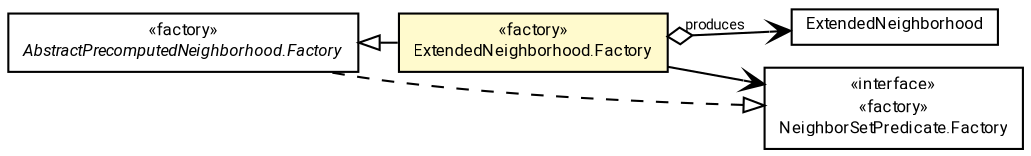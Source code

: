 #!/usr/local/bin/dot
#
# Class diagram 
# Generated by UMLGraph version R5_7_2-60-g0e99a6 (http://www.spinellis.gr/umlgraph/)
#

digraph G {
	graph [fontnames="svg"]
	edge [fontname="Roboto",fontsize=7,labelfontname="Roboto",labelfontsize=7,color="black"];
	node [fontname="Roboto",fontcolor="black",fontsize=8,shape=plaintext,margin=0,width=0,height=0];
	nodesep=0.15;
	ranksep=0.25;
	rankdir=LR;
	// de.lmu.ifi.dbs.elki.algorithm.outlier.spatial.neighborhood.AbstractPrecomputedNeighborhood.Factory<O>
	c4149111 [label=<<table title="de.lmu.ifi.dbs.elki.algorithm.outlier.spatial.neighborhood.AbstractPrecomputedNeighborhood.Factory" border="0" cellborder="1" cellspacing="0" cellpadding="2" href="AbstractPrecomputedNeighborhood.Factory.html" target="_parent">
		<tr><td><table border="0" cellspacing="0" cellpadding="1">
		<tr><td align="center" balign="center"> &#171;factory&#187; </td></tr>
		<tr><td align="center" balign="center"> <font face="Roboto"><i>AbstractPrecomputedNeighborhood.Factory</i></font> </td></tr>
		</table></td></tr>
		</table>>, URL="AbstractPrecomputedNeighborhood.Factory.html"];
	// de.lmu.ifi.dbs.elki.algorithm.outlier.spatial.neighborhood.ExtendedNeighborhood
	c4149115 [label=<<table title="de.lmu.ifi.dbs.elki.algorithm.outlier.spatial.neighborhood.ExtendedNeighborhood" border="0" cellborder="1" cellspacing="0" cellpadding="2" href="ExtendedNeighborhood.html" target="_parent">
		<tr><td><table border="0" cellspacing="0" cellpadding="1">
		<tr><td align="center" balign="center"> <font face="Roboto">ExtendedNeighborhood</font> </td></tr>
		</table></td></tr>
		</table>>, URL="ExtendedNeighborhood.html"];
	// de.lmu.ifi.dbs.elki.algorithm.outlier.spatial.neighborhood.ExtendedNeighborhood.Factory<O>
	c4149116 [label=<<table title="de.lmu.ifi.dbs.elki.algorithm.outlier.spatial.neighborhood.ExtendedNeighborhood.Factory" border="0" cellborder="1" cellspacing="0" cellpadding="2" bgcolor="lemonChiffon" href="ExtendedNeighborhood.Factory.html" target="_parent">
		<tr><td><table border="0" cellspacing="0" cellpadding="1">
		<tr><td align="center" balign="center"> &#171;factory&#187; </td></tr>
		<tr><td align="center" balign="center"> <font face="Roboto">ExtendedNeighborhood.Factory</font> </td></tr>
		</table></td></tr>
		</table>>, URL="ExtendedNeighborhood.Factory.html"];
	// de.lmu.ifi.dbs.elki.algorithm.outlier.spatial.neighborhood.NeighborSetPredicate.Factory<O>
	c4149119 [label=<<table title="de.lmu.ifi.dbs.elki.algorithm.outlier.spatial.neighborhood.NeighborSetPredicate.Factory" border="0" cellborder="1" cellspacing="0" cellpadding="2" href="NeighborSetPredicate.Factory.html" target="_parent">
		<tr><td><table border="0" cellspacing="0" cellpadding="1">
		<tr><td align="center" balign="center"> &#171;interface&#187; </td></tr>
		<tr><td align="center" balign="center"> &#171;factory&#187; </td></tr>
		<tr><td align="center" balign="center"> <font face="Roboto">NeighborSetPredicate.Factory</font> </td></tr>
		</table></td></tr>
		</table>>, URL="NeighborSetPredicate.Factory.html"];
	// de.lmu.ifi.dbs.elki.algorithm.outlier.spatial.neighborhood.AbstractPrecomputedNeighborhood.Factory<O> implements de.lmu.ifi.dbs.elki.algorithm.outlier.spatial.neighborhood.NeighborSetPredicate.Factory<O>
	c4149119 -> c4149111 [arrowtail=empty,style=dashed,dir=back,weight=9];
	// de.lmu.ifi.dbs.elki.algorithm.outlier.spatial.neighborhood.ExtendedNeighborhood.Factory<O> extends de.lmu.ifi.dbs.elki.algorithm.outlier.spatial.neighborhood.AbstractPrecomputedNeighborhood.Factory<O>
	c4149111 -> c4149116 [arrowtail=empty,dir=back,weight=10];
	// de.lmu.ifi.dbs.elki.algorithm.outlier.spatial.neighborhood.ExtendedNeighborhood.Factory<O> navhas de.lmu.ifi.dbs.elki.algorithm.outlier.spatial.neighborhood.ExtendedNeighborhood
	c4149116 -> c4149115 [arrowhead=open,arrowtail=ediamond,dir=both,weight=3,label="produces"];
	// de.lmu.ifi.dbs.elki.algorithm.outlier.spatial.neighborhood.ExtendedNeighborhood.Factory<O> navassoc de.lmu.ifi.dbs.elki.algorithm.outlier.spatial.neighborhood.NeighborSetPredicate.Factory<O>
	c4149116 -> c4149119 [arrowhead=open,weight=1];
}

